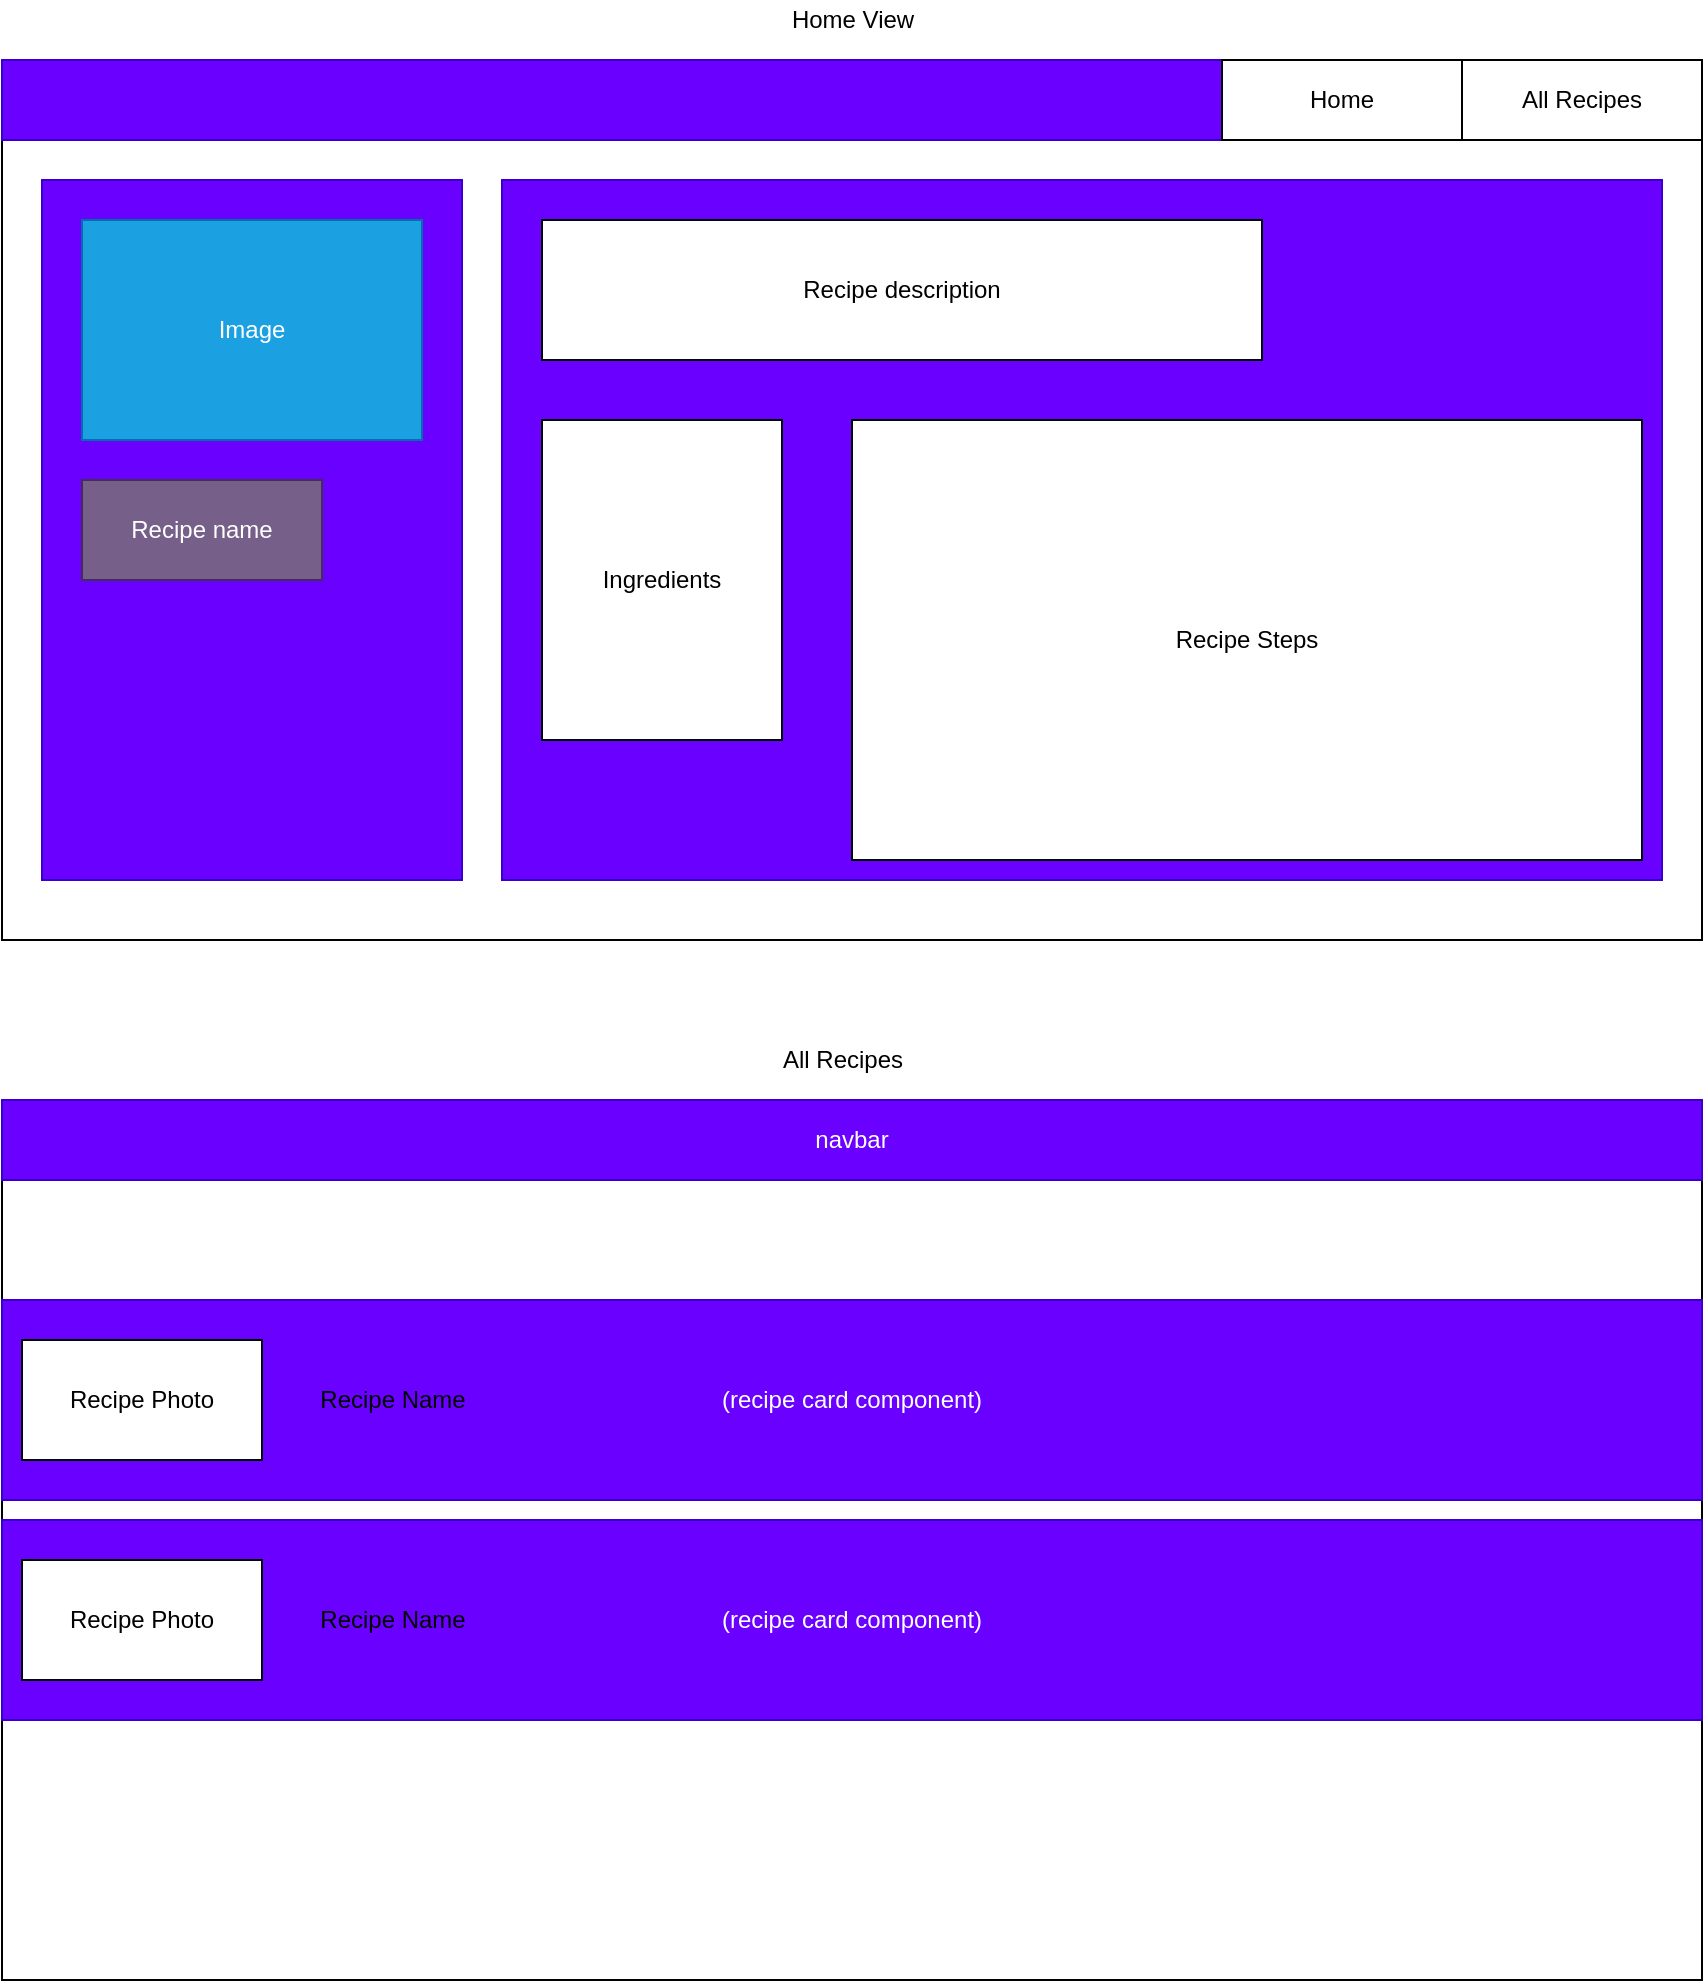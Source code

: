 <mxfile version="13.10.0" type="embed">
    <diagram id="tZUSKxmP0hmZoFRcI1pa" name="Page-1">
        <mxGraphModel dx="1179" dy="564" grid="1" gridSize="10" guides="1" tooltips="1" connect="1" arrows="1" fold="1" page="1" pageScale="1" pageWidth="850" pageHeight="1100" math="0" shadow="0">
            <root>
                <mxCell id="0"/>
                <mxCell id="1" parent="0"/>
                <mxCell id="2" value="" style="whiteSpace=wrap;html=1;" vertex="1" parent="1">
                    <mxGeometry y="40" width="850" height="440" as="geometry"/>
                </mxCell>
                <mxCell id="3" value="" style="whiteSpace=wrap;html=1;fillColor=#6a00ff;strokeColor=#3700CC;fontColor=#ffffff;" vertex="1" parent="1">
                    <mxGeometry y="40" width="850" height="40" as="geometry"/>
                </mxCell>
                <mxCell id="4" value="All Recipes" style="whiteSpace=wrap;html=1;" vertex="1" parent="1">
                    <mxGeometry x="730" y="40" width="120" height="40" as="geometry"/>
                </mxCell>
                <mxCell id="6" value="Home" style="whiteSpace=wrap;html=1;" vertex="1" parent="1">
                    <mxGeometry x="610" y="40" width="120" height="40" as="geometry"/>
                </mxCell>
                <mxCell id="8" value="" style="whiteSpace=wrap;html=1;fillColor=#6a00ff;strokeColor=#3700CC;fontColor=#ffffff;" vertex="1" parent="1">
                    <mxGeometry x="20" y="100" width="210" height="350" as="geometry"/>
                </mxCell>
                <mxCell id="9" value="" style="whiteSpace=wrap;html=1;fillColor=#6a00ff;strokeColor=#3700CC;fontColor=#ffffff;" vertex="1" parent="1">
                    <mxGeometry x="250" y="100" width="580" height="350" as="geometry"/>
                </mxCell>
                <mxCell id="10" value="Image" style="whiteSpace=wrap;html=1;fillColor=#1ba1e2;strokeColor=#006EAF;fontColor=#ffffff;" vertex="1" parent="1">
                    <mxGeometry x="40" y="120" width="170" height="110" as="geometry"/>
                </mxCell>
                <mxCell id="11" value="Recipe name" style="whiteSpace=wrap;html=1;fillColor=#76608a;strokeColor=#432D57;fontColor=#ffffff;" vertex="1" parent="1">
                    <mxGeometry x="40" y="250" width="120" height="50" as="geometry"/>
                </mxCell>
                <mxCell id="12" value="Recipe description" style="whiteSpace=wrap;html=1;" vertex="1" parent="1">
                    <mxGeometry x="270" y="120" width="360" height="70" as="geometry"/>
                </mxCell>
                <mxCell id="13" value="Ingredients" style="whiteSpace=wrap;html=1;" vertex="1" parent="1">
                    <mxGeometry x="270" y="220" width="120" height="160" as="geometry"/>
                </mxCell>
                <mxCell id="14" value="Recipe Steps" style="whiteSpace=wrap;html=1;" vertex="1" parent="1">
                    <mxGeometry x="425" y="220" width="395" height="220" as="geometry"/>
                </mxCell>
                <mxCell id="15" value="Home View" style="text;html=1;resizable=0;autosize=1;align=center;verticalAlign=middle;points=[];fillColor=none;strokeColor=none;rounded=0;" vertex="1" parent="1">
                    <mxGeometry x="385" y="10" width="80" height="20" as="geometry"/>
                </mxCell>
                <mxCell id="16" value="" style="whiteSpace=wrap;html=1;" vertex="1" parent="1">
                    <mxGeometry y="560" width="850" height="440" as="geometry"/>
                </mxCell>
                <mxCell id="17" value="All Recipes" style="text;html=1;resizable=0;autosize=1;align=center;verticalAlign=middle;points=[];fillColor=none;strokeColor=none;rounded=0;" vertex="1" parent="1">
                    <mxGeometry x="380" y="530" width="80" height="20" as="geometry"/>
                </mxCell>
                <mxCell id="18" value="navbar" style="whiteSpace=wrap;html=1;fillColor=#6a00ff;strokeColor=#3700CC;fontColor=#ffffff;" vertex="1" parent="1">
                    <mxGeometry y="560" width="850" height="40" as="geometry"/>
                </mxCell>
                <mxCell id="19" value="(recipe card component)" style="whiteSpace=wrap;html=1;fillColor=#6a00ff;strokeColor=#3700CC;fontColor=#ffffff;" vertex="1" parent="1">
                    <mxGeometry y="660" width="850" height="100" as="geometry"/>
                </mxCell>
                <mxCell id="20" value="Recipe Name" style="text;html=1;resizable=0;autosize=1;align=center;verticalAlign=middle;points=[];fillColor=none;strokeColor=none;rounded=0;" vertex="1" parent="1">
                    <mxGeometry x="150" y="700" width="90" height="20" as="geometry"/>
                </mxCell>
                <mxCell id="21" value="Recipe Photo" style="whiteSpace=wrap;html=1;" vertex="1" parent="1">
                    <mxGeometry x="10" y="680" width="120" height="60" as="geometry"/>
                </mxCell>
                <mxCell id="22" value="(recipe card component)" style="whiteSpace=wrap;html=1;fillColor=#6a00ff;strokeColor=#3700CC;fontColor=#ffffff;" vertex="1" parent="1">
                    <mxGeometry y="770" width="850" height="100" as="geometry"/>
                </mxCell>
                <mxCell id="23" value="Recipe Name" style="text;html=1;resizable=0;autosize=1;align=center;verticalAlign=middle;points=[];fillColor=none;strokeColor=none;rounded=0;" vertex="1" parent="1">
                    <mxGeometry x="150" y="810" width="90" height="20" as="geometry"/>
                </mxCell>
                <mxCell id="24" value="Recipe Photo" style="whiteSpace=wrap;html=1;" vertex="1" parent="1">
                    <mxGeometry x="10" y="790" width="120" height="60" as="geometry"/>
                </mxCell>
            </root>
        </mxGraphModel>
    </diagram>
</mxfile>